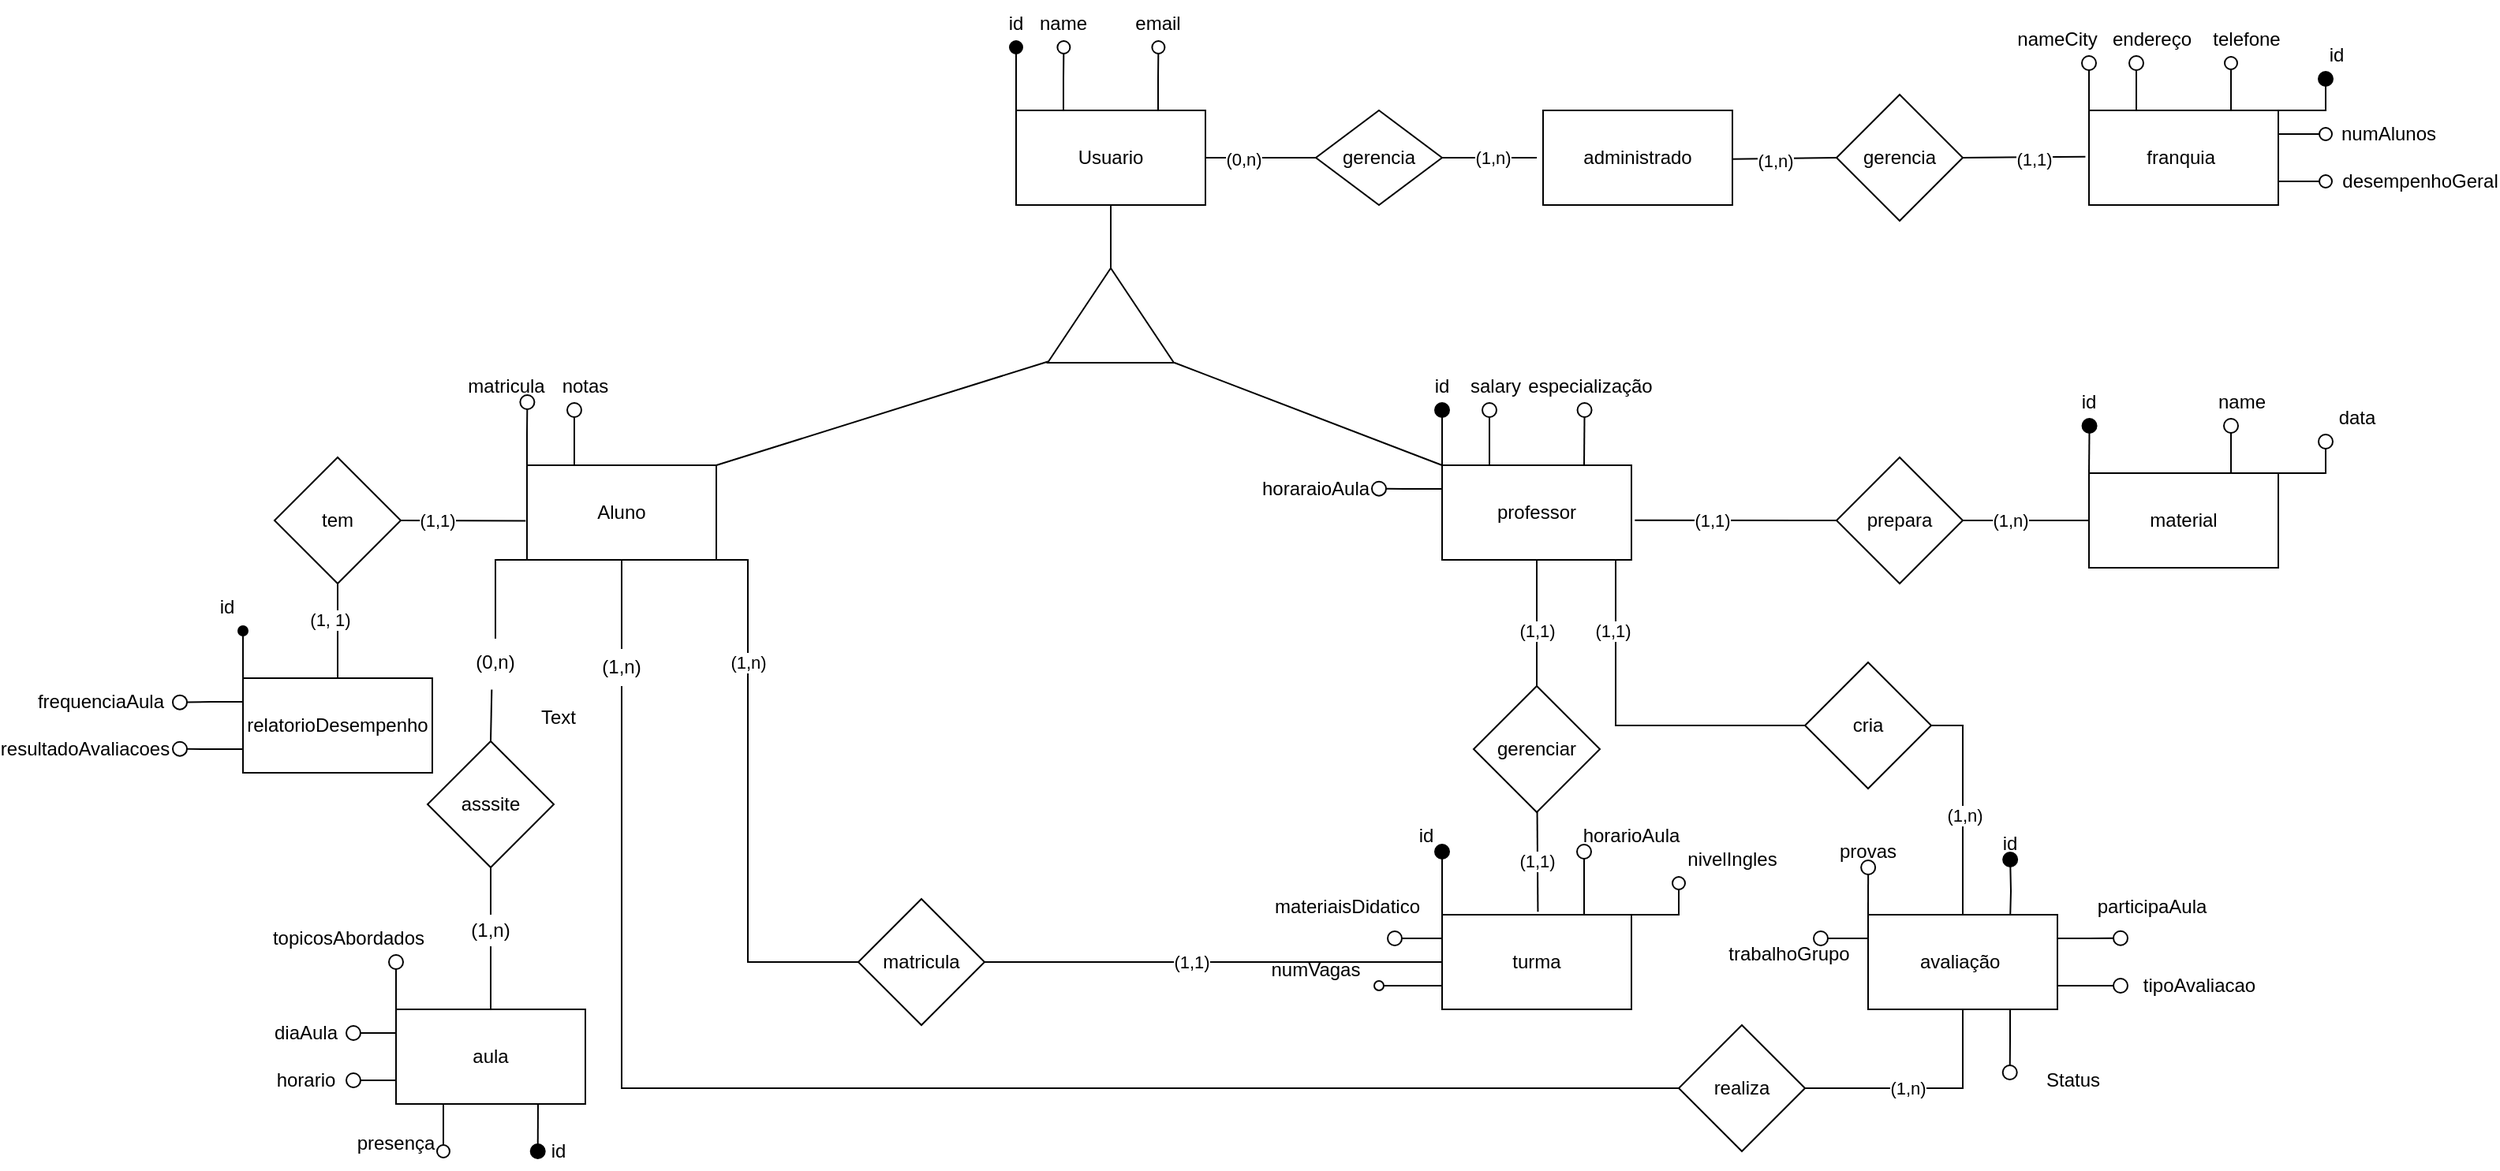 <mxfile version="24.7.7">
  <diagram id="C5RBs43oDa-KdzZeNtuy" name="Page-1">
    <mxGraphModel dx="2049" dy="586" grid="1" gridSize="10" guides="1" tooltips="1" connect="1" arrows="1" fold="1" page="1" pageScale="1" pageWidth="827" pageHeight="1169" math="0" shadow="0">
      <root>
        <mxCell id="WIyWlLk6GJQsqaUBKTNV-0" />
        <mxCell id="WIyWlLk6GJQsqaUBKTNV-1" parent="WIyWlLk6GJQsqaUBKTNV-0" />
        <mxCell id="Bjb_hzIt6USLgZH4Bxek-37" value="administrado" style="rounded=0;whiteSpace=wrap;html=1;" parent="WIyWlLk6GJQsqaUBKTNV-1" vertex="1">
          <mxGeometry x="294" y="250" width="120" height="60" as="geometry" />
        </mxCell>
        <mxCell id="5WWURvc-8RxoLPASlx8g-12" style="edgeStyle=orthogonalEdgeStyle;rounded=0;orthogonalLoop=1;jettySize=auto;html=1;exitX=0;exitY=0;exitDx=0;exitDy=0;endArrow=oval;endFill=0;endSize=9;" parent="WIyWlLk6GJQsqaUBKTNV-1" source="Bjb_hzIt6USLgZH4Bxek-38" edge="1">
          <mxGeometry relative="1" as="geometry">
            <mxPoint x="640" y="220" as="targetPoint" />
          </mxGeometry>
        </mxCell>
        <mxCell id="5WWURvc-8RxoLPASlx8g-14" style="edgeStyle=orthogonalEdgeStyle;rounded=0;orthogonalLoop=1;jettySize=auto;html=1;exitX=0.25;exitY=0;exitDx=0;exitDy=0;endSize=9;endArrow=oval;endFill=0;" parent="WIyWlLk6GJQsqaUBKTNV-1" source="Bjb_hzIt6USLgZH4Bxek-38" edge="1">
          <mxGeometry relative="1" as="geometry">
            <mxPoint x="670" y="220" as="targetPoint" />
          </mxGeometry>
        </mxCell>
        <mxCell id="5WWURvc-8RxoLPASlx8g-17" style="edgeStyle=orthogonalEdgeStyle;rounded=0;orthogonalLoop=1;jettySize=auto;html=1;exitX=0.75;exitY=0;exitDx=0;exitDy=0;endArrow=oval;endFill=0;endSize=8;" parent="WIyWlLk6GJQsqaUBKTNV-1" source="Bjb_hzIt6USLgZH4Bxek-38" edge="1">
          <mxGeometry relative="1" as="geometry">
            <mxPoint x="730" y="220" as="targetPoint" />
          </mxGeometry>
        </mxCell>
        <mxCell id="5WWURvc-8RxoLPASlx8g-19" style="edgeStyle=orthogonalEdgeStyle;rounded=0;orthogonalLoop=1;jettySize=auto;html=1;exitX=1;exitY=0.25;exitDx=0;exitDy=0;endArrow=oval;endFill=0;endSize=8;" parent="WIyWlLk6GJQsqaUBKTNV-1" source="Bjb_hzIt6USLgZH4Bxek-38" edge="1">
          <mxGeometry relative="1" as="geometry">
            <mxPoint x="790" y="264.857" as="targetPoint" />
          </mxGeometry>
        </mxCell>
        <mxCell id="5WWURvc-8RxoLPASlx8g-21" style="edgeStyle=orthogonalEdgeStyle;rounded=0;orthogonalLoop=1;jettySize=auto;html=1;exitX=1;exitY=0.75;exitDx=0;exitDy=0;endArrow=oval;endFill=0;endSize=8;" parent="WIyWlLk6GJQsqaUBKTNV-1" source="Bjb_hzIt6USLgZH4Bxek-38" edge="1">
          <mxGeometry relative="1" as="geometry">
            <mxPoint x="790" y="295" as="targetPoint" />
          </mxGeometry>
        </mxCell>
        <mxCell id="5WWURvc-8RxoLPASlx8g-33" style="edgeStyle=orthogonalEdgeStyle;rounded=0;orthogonalLoop=1;jettySize=auto;html=1;exitX=1;exitY=0;exitDx=0;exitDy=0;endArrow=oval;endFill=1;endSize=9;" parent="WIyWlLk6GJQsqaUBKTNV-1" source="Bjb_hzIt6USLgZH4Bxek-38" edge="1">
          <mxGeometry relative="1" as="geometry">
            <mxPoint x="790" y="230.0" as="targetPoint" />
          </mxGeometry>
        </mxCell>
        <mxCell id="Bjb_hzIt6USLgZH4Bxek-38" value="franquia&amp;nbsp;" style="rounded=0;whiteSpace=wrap;html=1;" parent="WIyWlLk6GJQsqaUBKTNV-1" vertex="1">
          <mxGeometry x="640" y="250" width="120" height="60" as="geometry" />
        </mxCell>
        <mxCell id="5WWURvc-8RxoLPASlx8g-0" style="edgeStyle=orthogonalEdgeStyle;rounded=0;orthogonalLoop=1;jettySize=auto;html=1;exitX=0;exitY=0;exitDx=0;exitDy=0;endArrow=oval;endFill=1;endSize=8;" parent="WIyWlLk6GJQsqaUBKTNV-1" source="Bjb_hzIt6USLgZH4Bxek-39" edge="1">
          <mxGeometry relative="1" as="geometry">
            <mxPoint x="-40" y="210" as="targetPoint" />
          </mxGeometry>
        </mxCell>
        <mxCell id="5WWURvc-8RxoLPASlx8g-2" style="edgeStyle=orthogonalEdgeStyle;rounded=0;orthogonalLoop=1;jettySize=auto;html=1;exitX=0.25;exitY=0;exitDx=0;exitDy=0;endArrow=oval;endFill=0;endSize=8;" parent="WIyWlLk6GJQsqaUBKTNV-1" source="Bjb_hzIt6USLgZH4Bxek-39" edge="1">
          <mxGeometry relative="1" as="geometry">
            <mxPoint x="-9.8" y="210" as="targetPoint" />
          </mxGeometry>
        </mxCell>
        <mxCell id="5WWURvc-8RxoLPASlx8g-4" style="edgeStyle=orthogonalEdgeStyle;rounded=0;orthogonalLoop=1;jettySize=auto;html=1;exitX=0.75;exitY=0;exitDx=0;exitDy=0;endArrow=oval;endFill=0;endSize=8;" parent="WIyWlLk6GJQsqaUBKTNV-1" source="Bjb_hzIt6USLgZH4Bxek-39" edge="1">
          <mxGeometry relative="1" as="geometry">
            <mxPoint x="50.2" y="210" as="targetPoint" />
          </mxGeometry>
        </mxCell>
        <mxCell id="Bjb_hzIt6USLgZH4Bxek-39" value="Usuario" style="rounded=0;whiteSpace=wrap;html=1;" parent="WIyWlLk6GJQsqaUBKTNV-1" vertex="1">
          <mxGeometry x="-40" y="250" width="120" height="60" as="geometry" />
        </mxCell>
        <mxCell id="Bjb_hzIt6USLgZH4Bxek-40" value="gerencia" style="rhombus;whiteSpace=wrap;html=1;" parent="WIyWlLk6GJQsqaUBKTNV-1" vertex="1">
          <mxGeometry x="480" y="240" width="80" height="80" as="geometry" />
        </mxCell>
        <mxCell id="Bjb_hzIt6USLgZH4Bxek-41" value="" style="endArrow=none;html=1;rounded=0;exitX=0.996;exitY=0.515;exitDx=0;exitDy=0;exitPerimeter=0;entryX=0;entryY=0.5;entryDx=0;entryDy=0;" parent="WIyWlLk6GJQsqaUBKTNV-1" source="Bjb_hzIt6USLgZH4Bxek-37" target="Bjb_hzIt6USLgZH4Bxek-40" edge="1">
          <mxGeometry width="50" height="50" relative="1" as="geometry">
            <mxPoint x="460" y="370" as="sourcePoint" />
            <mxPoint x="520" y="288" as="targetPoint" />
          </mxGeometry>
        </mxCell>
        <mxCell id="USasiKYRjak34gMCW2nq-18" value="(1,n)" style="edgeLabel;html=1;align=center;verticalAlign=middle;resizable=0;points=[];" parent="Bjb_hzIt6USLgZH4Bxek-41" vertex="1" connectable="0">
          <mxGeometry x="-0.18" y="-1" relative="1" as="geometry">
            <mxPoint as="offset" />
          </mxGeometry>
        </mxCell>
        <mxCell id="Bjb_hzIt6USLgZH4Bxek-42" value="" style="endArrow=none;html=1;rounded=0;exitX=1;exitY=0.5;exitDx=0;exitDy=0;entryX=-0.019;entryY=0.489;entryDx=0;entryDy=0;entryPerimeter=0;" parent="WIyWlLk6GJQsqaUBKTNV-1" source="Bjb_hzIt6USLgZH4Bxek-40" target="Bjb_hzIt6USLgZH4Bxek-38" edge="1">
          <mxGeometry width="50" height="50" relative="1" as="geometry">
            <mxPoint x="660" y="310" as="sourcePoint" />
            <mxPoint x="710" y="260" as="targetPoint" />
          </mxGeometry>
        </mxCell>
        <mxCell id="USasiKYRjak34gMCW2nq-17" value="(1,1)" style="edgeLabel;html=1;align=center;verticalAlign=middle;resizable=0;points=[];" parent="Bjb_hzIt6USLgZH4Bxek-42" vertex="1" connectable="0">
          <mxGeometry x="0.155" y="-1" relative="1" as="geometry">
            <mxPoint as="offset" />
          </mxGeometry>
        </mxCell>
        <mxCell id="Bjb_hzIt6USLgZH4Bxek-45" value="gerencia" style="rhombus;whiteSpace=wrap;html=1;" parent="WIyWlLk6GJQsqaUBKTNV-1" vertex="1">
          <mxGeometry x="150" y="250" width="80" height="60" as="geometry" />
        </mxCell>
        <mxCell id="Bjb_hzIt6USLgZH4Bxek-46" value="" style="endArrow=none;html=1;rounded=0;exitX=1;exitY=0.5;exitDx=0;exitDy=0;" parent="WIyWlLk6GJQsqaUBKTNV-1" source="Bjb_hzIt6USLgZH4Bxek-45" edge="1">
          <mxGeometry width="50" height="50" relative="1" as="geometry">
            <mxPoint x="220" y="330" as="sourcePoint" />
            <mxPoint x="290" y="280" as="targetPoint" />
          </mxGeometry>
        </mxCell>
        <mxCell id="USasiKYRjak34gMCW2nq-19" value="(1,n)" style="edgeLabel;html=1;align=center;verticalAlign=middle;resizable=0;points=[];" parent="Bjb_hzIt6USLgZH4Bxek-46" vertex="1" connectable="0">
          <mxGeometry x="0.06" relative="1" as="geometry">
            <mxPoint as="offset" />
          </mxGeometry>
        </mxCell>
        <mxCell id="Bjb_hzIt6USLgZH4Bxek-47" value="" style="endArrow=none;html=1;rounded=0;entryX=0;entryY=0.5;entryDx=0;entryDy=0;" parent="WIyWlLk6GJQsqaUBKTNV-1" source="Bjb_hzIt6USLgZH4Bxek-39" target="Bjb_hzIt6USLgZH4Bxek-45" edge="1">
          <mxGeometry width="50" height="50" relative="1" as="geometry">
            <mxPoint x="40" y="370" as="sourcePoint" />
            <mxPoint x="90" y="320" as="targetPoint" />
          </mxGeometry>
        </mxCell>
        <mxCell id="USasiKYRjak34gMCW2nq-20" value="(0,n)" style="edgeLabel;html=1;align=center;verticalAlign=middle;resizable=0;points=[];" parent="Bjb_hzIt6USLgZH4Bxek-47" vertex="1" connectable="0">
          <mxGeometry x="-0.323" y="-1" relative="1" as="geometry">
            <mxPoint as="offset" />
          </mxGeometry>
        </mxCell>
        <mxCell id="Bjb_hzIt6USLgZH4Bxek-50" value="" style="triangle;whiteSpace=wrap;html=1;rotation=-90;" parent="WIyWlLk6GJQsqaUBKTNV-1" vertex="1">
          <mxGeometry x="-10" y="340" width="60" height="80" as="geometry" />
        </mxCell>
        <mxCell id="5WWURvc-8RxoLPASlx8g-6" style="edgeStyle=orthogonalEdgeStyle;rounded=0;orthogonalLoop=1;jettySize=auto;html=1;exitX=0;exitY=0;exitDx=0;exitDy=0;endArrow=oval;endFill=0;endSize=9;" parent="WIyWlLk6GJQsqaUBKTNV-1" source="Bjb_hzIt6USLgZH4Bxek-51" edge="1">
          <mxGeometry relative="1" as="geometry">
            <mxPoint x="-349.8" y="435" as="targetPoint" />
            <mxPoint x="-350" y="470" as="sourcePoint" />
          </mxGeometry>
        </mxCell>
        <mxCell id="5WWURvc-8RxoLPASlx8g-8" style="edgeStyle=orthogonalEdgeStyle;rounded=0;orthogonalLoop=1;jettySize=auto;html=1;exitX=0.25;exitY=0;exitDx=0;exitDy=0;endArrow=oval;endFill=0;endSize=9;" parent="WIyWlLk6GJQsqaUBKTNV-1" source="Bjb_hzIt6USLgZH4Bxek-51" edge="1">
          <mxGeometry relative="1" as="geometry">
            <mxPoint x="-320" y="440" as="targetPoint" />
          </mxGeometry>
        </mxCell>
        <mxCell id="Bjb_hzIt6USLgZH4Bxek-51" value="Aluno" style="rounded=0;whiteSpace=wrap;html=1;" parent="WIyWlLk6GJQsqaUBKTNV-1" vertex="1">
          <mxGeometry x="-350" y="475" width="120" height="60" as="geometry" />
        </mxCell>
        <mxCell id="5WWURvc-8RxoLPASlx8g-47" style="edgeStyle=orthogonalEdgeStyle;rounded=0;orthogonalLoop=1;jettySize=auto;html=1;exitX=0;exitY=0;exitDx=0;exitDy=0;endArrow=oval;endFill=1;endSize=9;" parent="WIyWlLk6GJQsqaUBKTNV-1" source="Bjb_hzIt6USLgZH4Bxek-52" edge="1">
          <mxGeometry relative="1" as="geometry">
            <mxPoint x="230" y="440" as="targetPoint" />
          </mxGeometry>
        </mxCell>
        <mxCell id="5WWURvc-8RxoLPASlx8g-49" style="edgeStyle=orthogonalEdgeStyle;rounded=0;orthogonalLoop=1;jettySize=auto;html=1;exitX=0.25;exitY=0;exitDx=0;exitDy=0;entryX=1;entryY=1;entryDx=0;entryDy=0;endArrow=oval;endFill=0;endSize=9;" parent="WIyWlLk6GJQsqaUBKTNV-1" source="Bjb_hzIt6USLgZH4Bxek-52" target="5WWURvc-8RxoLPASlx8g-48" edge="1">
          <mxGeometry relative="1" as="geometry" />
        </mxCell>
        <mxCell id="5WWURvc-8RxoLPASlx8g-51" style="edgeStyle=orthogonalEdgeStyle;rounded=0;orthogonalLoop=1;jettySize=auto;html=1;exitX=0.75;exitY=0;exitDx=0;exitDy=0;endArrow=oval;endFill=0;endSize=9;" parent="WIyWlLk6GJQsqaUBKTNV-1" source="Bjb_hzIt6USLgZH4Bxek-52" edge="1">
          <mxGeometry relative="1" as="geometry">
            <mxPoint x="320.286" y="440" as="targetPoint" />
          </mxGeometry>
        </mxCell>
        <mxCell id="5WWURvc-8RxoLPASlx8g-53" style="edgeStyle=orthogonalEdgeStyle;rounded=0;orthogonalLoop=1;jettySize=auto;html=1;exitX=0;exitY=0.25;exitDx=0;exitDy=0;endArrow=oval;endFill=0;endSize=9;" parent="WIyWlLk6GJQsqaUBKTNV-1" source="Bjb_hzIt6USLgZH4Bxek-52" edge="1">
          <mxGeometry relative="1" as="geometry">
            <mxPoint x="190" y="489.857" as="targetPoint" />
          </mxGeometry>
        </mxCell>
        <mxCell id="Bjb_hzIt6USLgZH4Bxek-52" value="professor" style="rounded=0;whiteSpace=wrap;html=1;" parent="WIyWlLk6GJQsqaUBKTNV-1" vertex="1">
          <mxGeometry x="230" y="475" width="120" height="60" as="geometry" />
        </mxCell>
        <mxCell id="Bjb_hzIt6USLgZH4Bxek-53" value="" style="endArrow=none;html=1;rounded=0;entryX=0.5;entryY=1;entryDx=0;entryDy=0;exitX=1;exitY=0.5;exitDx=0;exitDy=0;" parent="WIyWlLk6GJQsqaUBKTNV-1" source="Bjb_hzIt6USLgZH4Bxek-50" target="Bjb_hzIt6USLgZH4Bxek-39" edge="1">
          <mxGeometry width="50" height="50" relative="1" as="geometry">
            <mxPoint x="-30" y="240" as="sourcePoint" />
            <mxPoint x="20" y="190" as="targetPoint" />
          </mxGeometry>
        </mxCell>
        <mxCell id="Bjb_hzIt6USLgZH4Bxek-54" value="" style="endArrow=none;html=1;rounded=0;exitX=1;exitY=0;exitDx=0;exitDy=0;entryX=0.013;entryY=0.003;entryDx=0;entryDy=0;entryPerimeter=0;" parent="WIyWlLk6GJQsqaUBKTNV-1" source="Bjb_hzIt6USLgZH4Bxek-51" target="Bjb_hzIt6USLgZH4Bxek-50" edge="1">
          <mxGeometry width="50" height="50" relative="1" as="geometry">
            <mxPoint x="-120" y="410" as="sourcePoint" />
            <mxPoint x="-21" y="302" as="targetPoint" />
          </mxGeometry>
        </mxCell>
        <mxCell id="Bjb_hzIt6USLgZH4Bxek-55" value="" style="endArrow=none;html=1;rounded=0;entryX=0;entryY=1.005;entryDx=0;entryDy=0;entryPerimeter=0;exitX=0;exitY=0;exitDx=0;exitDy=0;" parent="WIyWlLk6GJQsqaUBKTNV-1" source="Bjb_hzIt6USLgZH4Bxek-52" target="Bjb_hzIt6USLgZH4Bxek-50" edge="1">
          <mxGeometry width="50" height="50" relative="1" as="geometry">
            <mxPoint x="10" y="420" as="sourcePoint" />
            <mxPoint x="60" y="370" as="targetPoint" />
          </mxGeometry>
        </mxCell>
        <mxCell id="USasiKYRjak34gMCW2nq-12" style="edgeStyle=orthogonalEdgeStyle;rounded=0;orthogonalLoop=1;jettySize=auto;html=1;exitX=0;exitY=0.5;exitDx=0;exitDy=0;endArrow=none;endFill=0;" parent="WIyWlLk6GJQsqaUBKTNV-1" source="Bjb_hzIt6USLgZH4Bxek-56" target="Bjb_hzIt6USLgZH4Bxek-52" edge="1">
          <mxGeometry relative="1" as="geometry">
            <Array as="points">
              <mxPoint x="340" y="640" />
            </Array>
          </mxGeometry>
        </mxCell>
        <mxCell id="USasiKYRjak34gMCW2nq-13" value="(1,1)" style="edgeLabel;html=1;align=center;verticalAlign=middle;resizable=0;points=[];" parent="USasiKYRjak34gMCW2nq-12" vertex="1" connectable="0">
          <mxGeometry x="0.575" y="2" relative="1" as="geometry">
            <mxPoint y="-3" as="offset" />
          </mxGeometry>
        </mxCell>
        <mxCell id="Bjb_hzIt6USLgZH4Bxek-56" value="cria" style="rhombus;whiteSpace=wrap;html=1;rotation=0;" parent="WIyWlLk6GJQsqaUBKTNV-1" vertex="1">
          <mxGeometry x="460" y="600" width="80" height="80" as="geometry" />
        </mxCell>
        <mxCell id="5WWURvc-8RxoLPASlx8g-76" style="edgeStyle=orthogonalEdgeStyle;rounded=0;orthogonalLoop=1;jettySize=auto;html=1;exitX=0.75;exitY=0;exitDx=0;exitDy=0;endArrow=oval;endFill=1;endSize=9;" parent="WIyWlLk6GJQsqaUBKTNV-1" edge="1">
          <mxGeometry relative="1" as="geometry">
            <mxPoint x="590.077" y="725" as="targetPoint" />
            <mxPoint x="590" y="765" as="sourcePoint" />
          </mxGeometry>
        </mxCell>
        <mxCell id="5WWURvc-8RxoLPASlx8g-78" style="edgeStyle=orthogonalEdgeStyle;rounded=0;orthogonalLoop=1;jettySize=auto;html=1;exitX=0;exitY=0;exitDx=0;exitDy=0;endArrow=oval;endFill=0;endSize=9;" parent="WIyWlLk6GJQsqaUBKTNV-1" source="Bjb_hzIt6USLgZH4Bxek-57" edge="1">
          <mxGeometry relative="1" as="geometry">
            <mxPoint x="500.077" y="730" as="targetPoint" />
          </mxGeometry>
        </mxCell>
        <mxCell id="5WWURvc-8RxoLPASlx8g-80" style="edgeStyle=orthogonalEdgeStyle;rounded=0;orthogonalLoop=1;jettySize=auto;html=1;exitX=0;exitY=0.25;exitDx=0;exitDy=0;endArrow=oval;endFill=0;endSize=9;" parent="WIyWlLk6GJQsqaUBKTNV-1" source="Bjb_hzIt6USLgZH4Bxek-57" edge="1">
          <mxGeometry relative="1" as="geometry">
            <mxPoint x="470" y="775.077" as="targetPoint" />
          </mxGeometry>
        </mxCell>
        <mxCell id="5WWURvc-8RxoLPASlx8g-82" style="edgeStyle=orthogonalEdgeStyle;rounded=0;orthogonalLoop=1;jettySize=auto;html=1;exitX=1;exitY=0.25;exitDx=0;exitDy=0;endArrow=oval;endFill=0;endSize=9;" parent="WIyWlLk6GJQsqaUBKTNV-1" source="Bjb_hzIt6USLgZH4Bxek-57" edge="1">
          <mxGeometry relative="1" as="geometry">
            <mxPoint x="660" y="774.889" as="targetPoint" />
          </mxGeometry>
        </mxCell>
        <mxCell id="k3ne6JGI-ixQWJr7SZ85-2" style="edgeStyle=orthogonalEdgeStyle;rounded=0;orthogonalLoop=1;jettySize=auto;html=1;exitX=0.75;exitY=1;exitDx=0;exitDy=0;endArrow=oval;endFill=0;strokeWidth=1;endSize=9;" edge="1" parent="WIyWlLk6GJQsqaUBKTNV-1" source="Bjb_hzIt6USLgZH4Bxek-57">
          <mxGeometry relative="1" as="geometry">
            <mxPoint x="589.857" y="860" as="targetPoint" />
          </mxGeometry>
        </mxCell>
        <mxCell id="k3ne6JGI-ixQWJr7SZ85-3" style="edgeStyle=orthogonalEdgeStyle;rounded=0;orthogonalLoop=1;jettySize=auto;html=1;exitX=1;exitY=0.75;exitDx=0;exitDy=0;endArrow=oval;endFill=0;endSize=9;" edge="1" parent="WIyWlLk6GJQsqaUBKTNV-1" source="Bjb_hzIt6USLgZH4Bxek-57">
          <mxGeometry relative="1" as="geometry">
            <mxPoint x="660" y="805" as="targetPoint" />
          </mxGeometry>
        </mxCell>
        <mxCell id="Bjb_hzIt6USLgZH4Bxek-57" value="avaliação&amp;nbsp;" style="rounded=0;whiteSpace=wrap;html=1;" parent="WIyWlLk6GJQsqaUBKTNV-1" vertex="1">
          <mxGeometry x="500" y="760" width="120" height="60" as="geometry" />
        </mxCell>
        <mxCell id="Bjb_hzIt6USLgZH4Bxek-60" value="gerenciar" style="rhombus;whiteSpace=wrap;html=1;" parent="WIyWlLk6GJQsqaUBKTNV-1" vertex="1">
          <mxGeometry x="250" y="615" width="80" height="80" as="geometry" />
        </mxCell>
        <mxCell id="Bjb_hzIt6USLgZH4Bxek-61" value="" style="endArrow=none;html=1;rounded=0;exitX=0.5;exitY=0;exitDx=0;exitDy=0;entryX=0.5;entryY=1;entryDx=0;entryDy=0;" parent="WIyWlLk6GJQsqaUBKTNV-1" source="Bjb_hzIt6USLgZH4Bxek-60" target="Bjb_hzIt6USLgZH4Bxek-52" edge="1">
          <mxGeometry width="50" height="50" relative="1" as="geometry">
            <mxPoint x="290" y="680" as="sourcePoint" />
            <mxPoint x="290" y="560" as="targetPoint" />
          </mxGeometry>
        </mxCell>
        <mxCell id="USasiKYRjak34gMCW2nq-10" value="(1,1)" style="edgeLabel;html=1;align=center;verticalAlign=middle;resizable=0;points=[];" parent="Bjb_hzIt6USLgZH4Bxek-61" vertex="1" connectable="0">
          <mxGeometry x="-0.751" relative="1" as="geometry">
            <mxPoint y="-25" as="offset" />
          </mxGeometry>
        </mxCell>
        <mxCell id="5WWURvc-8RxoLPASlx8g-65" style="edgeStyle=orthogonalEdgeStyle;rounded=0;orthogonalLoop=1;jettySize=auto;html=1;exitX=0;exitY=0;exitDx=0;exitDy=0;endArrow=oval;endFill=1;endSize=9;" parent="WIyWlLk6GJQsqaUBKTNV-1" source="Bjb_hzIt6USLgZH4Bxek-62" edge="1">
          <mxGeometry relative="1" as="geometry">
            <mxPoint x="230" y="720" as="targetPoint" />
          </mxGeometry>
        </mxCell>
        <mxCell id="5WWURvc-8RxoLPASlx8g-68" style="edgeStyle=orthogonalEdgeStyle;rounded=0;orthogonalLoop=1;jettySize=auto;html=1;exitX=0.75;exitY=0;exitDx=0;exitDy=0;endArrow=oval;endFill=0;endSize=9;" parent="WIyWlLk6GJQsqaUBKTNV-1" source="Bjb_hzIt6USLgZH4Bxek-62" edge="1">
          <mxGeometry relative="1" as="geometry">
            <mxPoint x="320" y="720" as="targetPoint" />
          </mxGeometry>
        </mxCell>
        <mxCell id="5WWURvc-8RxoLPASlx8g-70" style="edgeStyle=orthogonalEdgeStyle;rounded=0;orthogonalLoop=1;jettySize=auto;html=1;exitX=1;exitY=0;exitDx=0;exitDy=0;endArrow=oval;endFill=0;endSize=8;" parent="WIyWlLk6GJQsqaUBKTNV-1" source="Bjb_hzIt6USLgZH4Bxek-62" edge="1">
          <mxGeometry relative="1" as="geometry">
            <mxPoint x="380" y="740" as="targetPoint" />
          </mxGeometry>
        </mxCell>
        <mxCell id="5WWURvc-8RxoLPASlx8g-72" style="edgeStyle=orthogonalEdgeStyle;rounded=0;orthogonalLoop=1;jettySize=auto;html=1;exitX=0;exitY=0.25;exitDx=0;exitDy=0;endArrow=oval;endFill=0;endSize=9;" parent="WIyWlLk6GJQsqaUBKTNV-1" source="Bjb_hzIt6USLgZH4Bxek-62" edge="1">
          <mxGeometry relative="1" as="geometry">
            <mxPoint x="200" y="775" as="targetPoint" />
          </mxGeometry>
        </mxCell>
        <mxCell id="HUlw_NM0zmTwboROcR55-0" style="edgeStyle=orthogonalEdgeStyle;rounded=0;orthogonalLoop=1;jettySize=auto;html=1;exitX=0;exitY=0.75;exitDx=0;exitDy=0;endArrow=oval;endFill=0;" parent="WIyWlLk6GJQsqaUBKTNV-1" source="Bjb_hzIt6USLgZH4Bxek-62" edge="1">
          <mxGeometry relative="1" as="geometry">
            <mxPoint x="190" y="805" as="targetPoint" />
          </mxGeometry>
        </mxCell>
        <mxCell id="Bjb_hzIt6USLgZH4Bxek-62" value="turma" style="rounded=0;whiteSpace=wrap;html=1;" parent="WIyWlLk6GJQsqaUBKTNV-1" vertex="1">
          <mxGeometry x="230" y="760" width="120" height="60" as="geometry" />
        </mxCell>
        <mxCell id="Bjb_hzIt6USLgZH4Bxek-64" value="" style="endArrow=none;html=1;rounded=0;entryX=1;entryY=0.5;entryDx=0;entryDy=0;exitX=0.5;exitY=0;exitDx=0;exitDy=0;" parent="WIyWlLk6GJQsqaUBKTNV-1" source="Bjb_hzIt6USLgZH4Bxek-57" target="Bjb_hzIt6USLgZH4Bxek-56" edge="1">
          <mxGeometry width="50" height="50" relative="1" as="geometry">
            <mxPoint x="580" y="760" as="sourcePoint" />
            <mxPoint x="555.59" y="711.56" as="targetPoint" />
            <Array as="points">
              <mxPoint x="560" y="640" />
            </Array>
          </mxGeometry>
        </mxCell>
        <mxCell id="USasiKYRjak34gMCW2nq-15" value="(1,n)" style="edgeLabel;html=1;align=center;verticalAlign=middle;resizable=0;points=[];" parent="Bjb_hzIt6USLgZH4Bxek-64" vertex="1" connectable="0">
          <mxGeometry x="-0.099" y="-1" relative="1" as="geometry">
            <mxPoint as="offset" />
          </mxGeometry>
        </mxCell>
        <mxCell id="Bjb_hzIt6USLgZH4Bxek-68" value="" style="endArrow=none;html=1;rounded=0;exitX=0.506;exitY=-0.032;exitDx=0;exitDy=0;exitPerimeter=0;" parent="WIyWlLk6GJQsqaUBKTNV-1" source="Bjb_hzIt6USLgZH4Bxek-62" target="Bjb_hzIt6USLgZH4Bxek-60" edge="1">
          <mxGeometry width="50" height="50" relative="1" as="geometry">
            <mxPoint x="290" y="860" as="sourcePoint" />
            <mxPoint x="290" y="820" as="targetPoint" />
          </mxGeometry>
        </mxCell>
        <mxCell id="USasiKYRjak34gMCW2nq-8" value="(1,1)" style="edgeLabel;html=1;align=center;verticalAlign=middle;resizable=0;points=[];" parent="Bjb_hzIt6USLgZH4Bxek-68" vertex="1" connectable="0">
          <mxGeometry x="0.023" y="1" relative="1" as="geometry">
            <mxPoint as="offset" />
          </mxGeometry>
        </mxCell>
        <mxCell id="5WWURvc-8RxoLPASlx8g-35" style="edgeStyle=orthogonalEdgeStyle;rounded=0;orthogonalLoop=1;jettySize=auto;html=1;exitX=0;exitY=0.25;exitDx=0;exitDy=0;endArrow=oval;endFill=0;endSize=9;" parent="WIyWlLk6GJQsqaUBKTNV-1" source="Bjb_hzIt6USLgZH4Bxek-72" edge="1">
          <mxGeometry relative="1" as="geometry">
            <mxPoint x="-460" y="835" as="targetPoint" />
          </mxGeometry>
        </mxCell>
        <mxCell id="5WWURvc-8RxoLPASlx8g-37" style="edgeStyle=orthogonalEdgeStyle;rounded=0;orthogonalLoop=1;jettySize=auto;html=1;exitX=0;exitY=0.75;exitDx=0;exitDy=0;endArrow=oval;endFill=0;endSize=9;" parent="WIyWlLk6GJQsqaUBKTNV-1" source="Bjb_hzIt6USLgZH4Bxek-72" edge="1">
          <mxGeometry relative="1" as="geometry">
            <mxPoint x="-460" y="865" as="targetPoint" />
          </mxGeometry>
        </mxCell>
        <mxCell id="5WWURvc-8RxoLPASlx8g-41" style="edgeStyle=orthogonalEdgeStyle;rounded=0;orthogonalLoop=1;jettySize=auto;html=1;exitX=0;exitY=0;exitDx=0;exitDy=0;endArrow=oval;endFill=0;endSize=9;" parent="WIyWlLk6GJQsqaUBKTNV-1" source="Bjb_hzIt6USLgZH4Bxek-72" edge="1">
          <mxGeometry relative="1" as="geometry">
            <mxPoint x="-433" y="790" as="targetPoint" />
          </mxGeometry>
        </mxCell>
        <mxCell id="5WWURvc-8RxoLPASlx8g-43" style="edgeStyle=orthogonalEdgeStyle;rounded=0;orthogonalLoop=1;jettySize=auto;html=1;exitX=0.25;exitY=1;exitDx=0;exitDy=0;endArrow=oval;endFill=0;endSize=8;" parent="WIyWlLk6GJQsqaUBKTNV-1" source="Bjb_hzIt6USLgZH4Bxek-72" edge="1">
          <mxGeometry relative="1" as="geometry">
            <mxPoint x="-403" y="910" as="targetPoint" />
          </mxGeometry>
        </mxCell>
        <mxCell id="5WWURvc-8RxoLPASlx8g-45" style="edgeStyle=orthogonalEdgeStyle;rounded=0;orthogonalLoop=1;jettySize=auto;html=1;exitX=0.75;exitY=1;exitDx=0;exitDy=0;endArrow=oval;endFill=1;endSize=9;" parent="WIyWlLk6GJQsqaUBKTNV-1" source="Bjb_hzIt6USLgZH4Bxek-72" edge="1">
          <mxGeometry relative="1" as="geometry">
            <mxPoint x="-343.143" y="910" as="targetPoint" />
          </mxGeometry>
        </mxCell>
        <mxCell id="Bjb_hzIt6USLgZH4Bxek-72" value="aula" style="rounded=0;whiteSpace=wrap;html=1;" parent="WIyWlLk6GJQsqaUBKTNV-1" vertex="1">
          <mxGeometry x="-433" y="820" width="120" height="60" as="geometry" />
        </mxCell>
        <mxCell id="Bjb_hzIt6USLgZH4Bxek-73" value="asssite" style="rhombus;whiteSpace=wrap;html=1;" parent="WIyWlLk6GJQsqaUBKTNV-1" vertex="1">
          <mxGeometry x="-413" y="650" width="80" height="80" as="geometry" />
        </mxCell>
        <mxCell id="Bjb_hzIt6USLgZH4Bxek-74" value="" style="endArrow=none;html=1;rounded=0;entryX=0;entryY=1;entryDx=0;entryDy=0;" parent="WIyWlLk6GJQsqaUBKTNV-1" source="Bjb_hzIt6USLgZH4Bxek-79" target="Bjb_hzIt6USLgZH4Bxek-51" edge="1">
          <mxGeometry width="50" height="50" relative="1" as="geometry">
            <mxPoint x="-500" y="685" as="sourcePoint" />
            <mxPoint x="-450" y="635" as="targetPoint" />
            <Array as="points">
              <mxPoint x="-370" y="535" />
            </Array>
          </mxGeometry>
        </mxCell>
        <mxCell id="Bjb_hzIt6USLgZH4Bxek-75" value="" style="endArrow=none;html=1;rounded=0;entryX=0.5;entryY=1;entryDx=0;entryDy=0;" parent="WIyWlLk6GJQsqaUBKTNV-1" target="Bjb_hzIt6USLgZH4Bxek-73" edge="1">
          <mxGeometry width="50" height="50" relative="1" as="geometry">
            <mxPoint x="-373" y="760" as="sourcePoint" />
            <mxPoint x="-380" y="805" as="targetPoint" />
          </mxGeometry>
        </mxCell>
        <mxCell id="Bjb_hzIt6USLgZH4Bxek-76" value="" style="endArrow=none;html=1;rounded=0;entryX=0.5;entryY=1;entryDx=0;entryDy=0;exitX=0.5;exitY=0;exitDx=0;exitDy=0;" parent="WIyWlLk6GJQsqaUBKTNV-1" source="Bjb_hzIt6USLgZH4Bxek-72" target="Bjb_hzIt6USLgZH4Bxek-77" edge="1">
          <mxGeometry width="50" height="50" relative="1" as="geometry">
            <mxPoint x="-380" y="854" as="sourcePoint" />
            <mxPoint x="-380" y="765" as="targetPoint" />
          </mxGeometry>
        </mxCell>
        <mxCell id="Bjb_hzIt6USLgZH4Bxek-77" value="(1,n)" style="text;html=1;align=center;verticalAlign=middle;whiteSpace=wrap;rounded=0;" parent="WIyWlLk6GJQsqaUBKTNV-1" vertex="1">
          <mxGeometry x="-403" y="760" width="60" height="20" as="geometry" />
        </mxCell>
        <mxCell id="Bjb_hzIt6USLgZH4Bxek-78" value="" style="endArrow=none;html=1;rounded=0;entryX=0.461;entryY=1.075;entryDx=0;entryDy=0;exitX=0.5;exitY=0;exitDx=0;exitDy=0;entryPerimeter=0;" parent="WIyWlLk6GJQsqaUBKTNV-1" source="Bjb_hzIt6USLgZH4Bxek-73" target="Bjb_hzIt6USLgZH4Bxek-79" edge="1">
          <mxGeometry width="50" height="50" relative="1" as="geometry">
            <mxPoint x="-380" y="685" as="sourcePoint" />
            <mxPoint x="-360" y="535" as="targetPoint" />
          </mxGeometry>
        </mxCell>
        <mxCell id="Bjb_hzIt6USLgZH4Bxek-79" value="(0,n)" style="text;html=1;align=center;verticalAlign=middle;whiteSpace=wrap;rounded=0;" parent="WIyWlLk6GJQsqaUBKTNV-1" vertex="1">
          <mxGeometry x="-400" y="585" width="60" height="30" as="geometry" />
        </mxCell>
        <mxCell id="Bjb_hzIt6USLgZH4Bxek-80" value="matricula" style="rhombus;whiteSpace=wrap;html=1;rotation=0;" parent="WIyWlLk6GJQsqaUBKTNV-1" vertex="1">
          <mxGeometry x="-140" y="750" width="80" height="80" as="geometry" />
        </mxCell>
        <mxCell id="Bjb_hzIt6USLgZH4Bxek-81" value="" style="endArrow=none;html=1;rounded=0;entryX=1;entryY=1;entryDx=0;entryDy=0;exitX=0;exitY=0.5;exitDx=0;exitDy=0;" parent="WIyWlLk6GJQsqaUBKTNV-1" source="Bjb_hzIt6USLgZH4Bxek-80" target="Bjb_hzIt6USLgZH4Bxek-51" edge="1">
          <mxGeometry width="50" height="50" relative="1" as="geometry">
            <mxPoint x="-208.96" y="690.77" as="sourcePoint" />
            <mxPoint x="-290" y="625" as="targetPoint" />
            <Array as="points">
              <mxPoint x="-210" y="790" />
              <mxPoint x="-210" y="535" />
            </Array>
          </mxGeometry>
        </mxCell>
        <mxCell id="USasiKYRjak34gMCW2nq-9" value="(1,n)" style="edgeLabel;html=1;align=center;verticalAlign=middle;resizable=0;points=[];" parent="Bjb_hzIt6USLgZH4Bxek-81" vertex="1" connectable="0">
          <mxGeometry x="-0.119" y="-3" relative="1" as="geometry">
            <mxPoint x="-3" y="-108" as="offset" />
          </mxGeometry>
        </mxCell>
        <mxCell id="Bjb_hzIt6USLgZH4Bxek-82" value="" style="endArrow=none;html=1;rounded=0;entryX=1;entryY=0.5;entryDx=0;entryDy=0;exitX=0;exitY=0.5;exitDx=0;exitDy=0;" parent="WIyWlLk6GJQsqaUBKTNV-1" source="Bjb_hzIt6USLgZH4Bxek-62" target="Bjb_hzIt6USLgZH4Bxek-80" edge="1">
          <mxGeometry width="50" height="50" relative="1" as="geometry">
            <mxPoint x="160" y="920" as="sourcePoint" />
            <mxPoint x="30" y="770" as="targetPoint" />
            <Array as="points">
              <mxPoint x="-60" y="790" />
            </Array>
          </mxGeometry>
        </mxCell>
        <mxCell id="USasiKYRjak34gMCW2nq-7" value="(1,1)" style="edgeLabel;html=1;align=center;verticalAlign=middle;resizable=0;points=[];" parent="Bjb_hzIt6USLgZH4Bxek-82" vertex="1" connectable="0">
          <mxGeometry x="-0.824" y="-3" relative="1" as="geometry">
            <mxPoint x="-134" y="3" as="offset" />
          </mxGeometry>
        </mxCell>
        <mxCell id="Bjb_hzIt6USLgZH4Bxek-87" value="" style="endArrow=none;html=1;rounded=0;entryX=0.5;entryY=1;entryDx=0;entryDy=0;exitX=0.5;exitY=0.059;exitDx=0;exitDy=0;exitPerimeter=0;" parent="WIyWlLk6GJQsqaUBKTNV-1" source="Bjb_hzIt6USLgZH4Bxek-93" target="Bjb_hzIt6USLgZH4Bxek-51" edge="1">
          <mxGeometry width="50" height="50" relative="1" as="geometry">
            <mxPoint x="210" y="955" as="sourcePoint" />
            <mxPoint x="-310" y="535" as="targetPoint" />
            <Array as="points" />
          </mxGeometry>
        </mxCell>
        <mxCell id="Bjb_hzIt6USLgZH4Bxek-88" value="realiza" style="rhombus;whiteSpace=wrap;html=1;" parent="WIyWlLk6GJQsqaUBKTNV-1" vertex="1">
          <mxGeometry x="380" y="830" width="80" height="80" as="geometry" />
        </mxCell>
        <mxCell id="Bjb_hzIt6USLgZH4Bxek-90" value="" style="endArrow=none;html=1;rounded=0;exitX=1;exitY=0.5;exitDx=0;exitDy=0;entryX=0.5;entryY=1;entryDx=0;entryDy=0;" parent="WIyWlLk6GJQsqaUBKTNV-1" source="Bjb_hzIt6USLgZH4Bxek-88" target="Bjb_hzIt6USLgZH4Bxek-57" edge="1">
          <mxGeometry width="50" height="50" relative="1" as="geometry">
            <mxPoint x="500" y="964" as="sourcePoint" />
            <mxPoint x="550.88" y="862.88" as="targetPoint" />
            <Array as="points">
              <mxPoint x="560" y="870" />
            </Array>
          </mxGeometry>
        </mxCell>
        <mxCell id="USasiKYRjak34gMCW2nq-11" value="(1,n)" style="edgeLabel;html=1;align=center;verticalAlign=middle;resizable=0;points=[];" parent="Bjb_hzIt6USLgZH4Bxek-90" vertex="1" connectable="0">
          <mxGeometry x="0.303" y="2" relative="1" as="geometry">
            <mxPoint x="-33" y="2" as="offset" />
          </mxGeometry>
        </mxCell>
        <mxCell id="Bjb_hzIt6USLgZH4Bxek-92" value="" style="endArrow=none;html=1;rounded=0;entryX=0.5;entryY=1;entryDx=0;entryDy=0;exitX=0;exitY=0.5;exitDx=0;exitDy=0;" parent="WIyWlLk6GJQsqaUBKTNV-1" source="Bjb_hzIt6USLgZH4Bxek-88" target="Bjb_hzIt6USLgZH4Bxek-93" edge="1">
          <mxGeometry width="50" height="50" relative="1" as="geometry">
            <mxPoint x="330" y="960" as="sourcePoint" />
            <mxPoint x="-180" y="540" as="targetPoint" />
            <Array as="points">
              <mxPoint x="-290" y="870" />
            </Array>
          </mxGeometry>
        </mxCell>
        <mxCell id="Bjb_hzIt6USLgZH4Bxek-93" value="(1,n)" style="text;html=1;align=center;verticalAlign=middle;whiteSpace=wrap;rounded=0;" parent="WIyWlLk6GJQsqaUBKTNV-1" vertex="1">
          <mxGeometry x="-320" y="590" width="60" height="25" as="geometry" />
        </mxCell>
        <mxCell id="5WWURvc-8RxoLPASlx8g-55" style="edgeStyle=orthogonalEdgeStyle;rounded=0;orthogonalLoop=1;jettySize=auto;html=1;exitX=0;exitY=0;exitDx=0;exitDy=0;endArrow=oval;endFill=1;endSize=9;" parent="WIyWlLk6GJQsqaUBKTNV-1" source="Bjb_hzIt6USLgZH4Bxek-94" edge="1">
          <mxGeometry relative="1" as="geometry">
            <mxPoint x="640.286" y="450" as="targetPoint" />
          </mxGeometry>
        </mxCell>
        <mxCell id="5WWURvc-8RxoLPASlx8g-59" style="edgeStyle=orthogonalEdgeStyle;rounded=0;orthogonalLoop=1;jettySize=auto;html=1;exitX=0.75;exitY=0;exitDx=0;exitDy=0;endArrow=oval;endFill=0;endSize=9;" parent="WIyWlLk6GJQsqaUBKTNV-1" source="Bjb_hzIt6USLgZH4Bxek-94" edge="1">
          <mxGeometry relative="1" as="geometry">
            <mxPoint x="730" y="450" as="targetPoint" />
          </mxGeometry>
        </mxCell>
        <mxCell id="5WWURvc-8RxoLPASlx8g-61" style="edgeStyle=orthogonalEdgeStyle;rounded=0;orthogonalLoop=1;jettySize=auto;html=1;exitX=1;exitY=0;exitDx=0;exitDy=0;endArrow=oval;endFill=0;endSize=9;" parent="WIyWlLk6GJQsqaUBKTNV-1" source="Bjb_hzIt6USLgZH4Bxek-94" edge="1">
          <mxGeometry relative="1" as="geometry">
            <mxPoint x="790" y="460" as="targetPoint" />
          </mxGeometry>
        </mxCell>
        <mxCell id="Bjb_hzIt6USLgZH4Bxek-94" value="material" style="rounded=0;whiteSpace=wrap;html=1;" parent="WIyWlLk6GJQsqaUBKTNV-1" vertex="1">
          <mxGeometry x="640" y="480" width="120" height="60" as="geometry" />
        </mxCell>
        <mxCell id="Bjb_hzIt6USLgZH4Bxek-95" value="prepara" style="rhombus;whiteSpace=wrap;html=1;" parent="WIyWlLk6GJQsqaUBKTNV-1" vertex="1">
          <mxGeometry x="480" y="470" width="80" height="80" as="geometry" />
        </mxCell>
        <mxCell id="Bjb_hzIt6USLgZH4Bxek-96" value="" style="endArrow=none;html=1;rounded=0;exitX=1.018;exitY=0.581;exitDx=0;exitDy=0;entryX=0;entryY=0.5;entryDx=0;entryDy=0;exitPerimeter=0;" parent="WIyWlLk6GJQsqaUBKTNV-1" source="Bjb_hzIt6USLgZH4Bxek-52" target="Bjb_hzIt6USLgZH4Bxek-95" edge="1">
          <mxGeometry width="50" height="50" relative="1" as="geometry">
            <mxPoint x="460" y="510" as="sourcePoint" />
            <mxPoint x="450" y="470" as="targetPoint" />
          </mxGeometry>
        </mxCell>
        <mxCell id="USasiKYRjak34gMCW2nq-14" value="(1,1)" style="edgeLabel;html=1;align=center;verticalAlign=middle;resizable=0;points=[];" parent="Bjb_hzIt6USLgZH4Bxek-96" vertex="1" connectable="0">
          <mxGeometry x="-0.237" relative="1" as="geometry">
            <mxPoint as="offset" />
          </mxGeometry>
        </mxCell>
        <mxCell id="Bjb_hzIt6USLgZH4Bxek-98" value="" style="endArrow=none;html=1;rounded=0;exitX=1;exitY=0.5;exitDx=0;exitDy=0;entryX=0;entryY=0.5;entryDx=0;entryDy=0;" parent="WIyWlLk6GJQsqaUBKTNV-1" source="Bjb_hzIt6USLgZH4Bxek-95" target="Bjb_hzIt6USLgZH4Bxek-94" edge="1">
          <mxGeometry width="50" height="50" relative="1" as="geometry">
            <mxPoint x="620" y="510" as="sourcePoint" />
            <mxPoint x="680" y="510" as="targetPoint" />
          </mxGeometry>
        </mxCell>
        <mxCell id="USasiKYRjak34gMCW2nq-16" value="(1,n)" style="edgeLabel;html=1;align=center;verticalAlign=middle;resizable=0;points=[];" parent="Bjb_hzIt6USLgZH4Bxek-98" vertex="1" connectable="0">
          <mxGeometry x="-0.251" relative="1" as="geometry">
            <mxPoint as="offset" />
          </mxGeometry>
        </mxCell>
        <mxCell id="Bjb_hzIt6USLgZH4Bxek-102" value="tem" style="rhombus;whiteSpace=wrap;html=1;" parent="WIyWlLk6GJQsqaUBKTNV-1" vertex="1">
          <mxGeometry x="-510" y="470" width="80" height="80" as="geometry" />
        </mxCell>
        <mxCell id="5WWURvc-8RxoLPASlx8g-25" style="edgeStyle=orthogonalEdgeStyle;rounded=0;orthogonalLoop=1;jettySize=auto;html=1;exitX=0;exitY=0.25;exitDx=0;exitDy=0;endArrow=oval;endFill=0;endSize=9;" parent="WIyWlLk6GJQsqaUBKTNV-1" source="Bjb_hzIt6USLgZH4Bxek-103" edge="1">
          <mxGeometry relative="1" as="geometry">
            <mxPoint x="-570" y="625.333" as="targetPoint" />
          </mxGeometry>
        </mxCell>
        <mxCell id="5WWURvc-8RxoLPASlx8g-28" style="edgeStyle=orthogonalEdgeStyle;rounded=0;orthogonalLoop=1;jettySize=auto;html=1;exitX=0;exitY=0.75;exitDx=0;exitDy=0;endArrow=oval;endFill=0;endSize=9;" parent="WIyWlLk6GJQsqaUBKTNV-1" source="Bjb_hzIt6USLgZH4Bxek-103" edge="1">
          <mxGeometry relative="1" as="geometry">
            <mxPoint x="-570" y="654.857" as="targetPoint" />
          </mxGeometry>
        </mxCell>
        <mxCell id="5WWURvc-8RxoLPASlx8g-31" style="edgeStyle=orthogonalEdgeStyle;rounded=0;orthogonalLoop=1;jettySize=auto;html=1;exitX=0;exitY=0;exitDx=0;exitDy=0;endArrow=oval;endFill=1;" parent="WIyWlLk6GJQsqaUBKTNV-1" source="Bjb_hzIt6USLgZH4Bxek-103" edge="1">
          <mxGeometry relative="1" as="geometry">
            <mxPoint x="-530" y="580" as="targetPoint" />
          </mxGeometry>
        </mxCell>
        <mxCell id="Bjb_hzIt6USLgZH4Bxek-103" value="relatorioDesempenho" style="rounded=0;whiteSpace=wrap;html=1;" parent="WIyWlLk6GJQsqaUBKTNV-1" vertex="1">
          <mxGeometry x="-530" y="610" width="120" height="60" as="geometry" />
        </mxCell>
        <mxCell id="Bjb_hzIt6USLgZH4Bxek-104" value="" style="endArrow=none;html=1;rounded=0;exitX=1;exitY=0.5;exitDx=0;exitDy=0;entryX=-0.007;entryY=0.588;entryDx=0;entryDy=0;entryPerimeter=0;" parent="WIyWlLk6GJQsqaUBKTNV-1" source="Bjb_hzIt6USLgZH4Bxek-102" target="Bjb_hzIt6USLgZH4Bxek-51" edge="1">
          <mxGeometry width="50" height="50" relative="1" as="geometry">
            <mxPoint x="-360" y="510" as="sourcePoint" />
            <mxPoint x="-380" y="520" as="targetPoint" />
          </mxGeometry>
        </mxCell>
        <mxCell id="USasiKYRjak34gMCW2nq-1" value="(1,1)" style="edgeLabel;html=1;align=center;verticalAlign=middle;resizable=0;points=[];" parent="Bjb_hzIt6USLgZH4Bxek-104" vertex="1" connectable="0">
          <mxGeometry x="-0.435" relative="1" as="geometry">
            <mxPoint as="offset" />
          </mxGeometry>
        </mxCell>
        <mxCell id="Bjb_hzIt6USLgZH4Bxek-105" value="" style="endArrow=none;html=1;rounded=0;entryX=0.5;entryY=1;entryDx=0;entryDy=0;exitX=0.5;exitY=0;exitDx=0;exitDy=0;" parent="WIyWlLk6GJQsqaUBKTNV-1" source="Bjb_hzIt6USLgZH4Bxek-103" target="Bjb_hzIt6USLgZH4Bxek-102" edge="1">
          <mxGeometry width="50" height="50" relative="1" as="geometry">
            <mxPoint x="-700" y="620" as="sourcePoint" />
            <mxPoint x="-650" y="570" as="targetPoint" />
          </mxGeometry>
        </mxCell>
        <mxCell id="USasiKYRjak34gMCW2nq-0" value="(1, 1)" style="edgeLabel;html=1;align=center;verticalAlign=middle;resizable=0;points=[];" parent="Bjb_hzIt6USLgZH4Bxek-105" vertex="1" connectable="0">
          <mxGeometry x="0.253" y="4" relative="1" as="geometry">
            <mxPoint x="-1" as="offset" />
          </mxGeometry>
        </mxCell>
        <mxCell id="5WWURvc-8RxoLPASlx8g-1" value="id" style="text;html=1;align=center;verticalAlign=middle;whiteSpace=wrap;rounded=0;" parent="WIyWlLk6GJQsqaUBKTNV-1" vertex="1">
          <mxGeometry x="-70" y="180" width="60" height="30" as="geometry" />
        </mxCell>
        <mxCell id="5WWURvc-8RxoLPASlx8g-3" value="name" style="text;html=1;align=center;verticalAlign=middle;whiteSpace=wrap;rounded=0;" parent="WIyWlLk6GJQsqaUBKTNV-1" vertex="1">
          <mxGeometry x="-40" y="180" width="60" height="30" as="geometry" />
        </mxCell>
        <mxCell id="5WWURvc-8RxoLPASlx8g-5" value="email" style="text;html=1;align=center;verticalAlign=middle;whiteSpace=wrap;rounded=0;" parent="WIyWlLk6GJQsqaUBKTNV-1" vertex="1">
          <mxGeometry x="20" y="180" width="60" height="30" as="geometry" />
        </mxCell>
        <mxCell id="5WWURvc-8RxoLPASlx8g-7" value="matricula" style="text;html=1;align=center;verticalAlign=middle;whiteSpace=wrap;rounded=0;" parent="WIyWlLk6GJQsqaUBKTNV-1" vertex="1">
          <mxGeometry x="-393" y="410" width="60" height="30" as="geometry" />
        </mxCell>
        <mxCell id="5WWURvc-8RxoLPASlx8g-9" value="notas" style="text;html=1;align=center;verticalAlign=middle;whiteSpace=wrap;rounded=0;" parent="WIyWlLk6GJQsqaUBKTNV-1" vertex="1">
          <mxGeometry x="-343" y="410" width="60" height="30" as="geometry" />
        </mxCell>
        <mxCell id="5WWURvc-8RxoLPASlx8g-13" value="nameCity" style="text;html=1;align=center;verticalAlign=middle;whiteSpace=wrap;rounded=0;" parent="WIyWlLk6GJQsqaUBKTNV-1" vertex="1">
          <mxGeometry x="590" y="190" width="60" height="30" as="geometry" />
        </mxCell>
        <mxCell id="5WWURvc-8RxoLPASlx8g-16" value="endereço" style="text;html=1;align=center;verticalAlign=middle;whiteSpace=wrap;rounded=0;" parent="WIyWlLk6GJQsqaUBKTNV-1" vertex="1">
          <mxGeometry x="650" y="190" width="60" height="30" as="geometry" />
        </mxCell>
        <mxCell id="5WWURvc-8RxoLPASlx8g-18" value="telefone" style="text;html=1;align=center;verticalAlign=middle;whiteSpace=wrap;rounded=0;" parent="WIyWlLk6GJQsqaUBKTNV-1" vertex="1">
          <mxGeometry x="710" y="190" width="60" height="30" as="geometry" />
        </mxCell>
        <mxCell id="5WWURvc-8RxoLPASlx8g-20" value="numAlunos" style="text;html=1;align=center;verticalAlign=middle;whiteSpace=wrap;rounded=0;" parent="WIyWlLk6GJQsqaUBKTNV-1" vertex="1">
          <mxGeometry x="810" y="250" width="40" height="30" as="geometry" />
        </mxCell>
        <mxCell id="5WWURvc-8RxoLPASlx8g-24" value="desempenhoGeral" style="text;html=1;align=center;verticalAlign=middle;whiteSpace=wrap;rounded=0;" parent="WIyWlLk6GJQsqaUBKTNV-1" vertex="1">
          <mxGeometry x="820" y="280" width="60" height="30" as="geometry" />
        </mxCell>
        <mxCell id="5WWURvc-8RxoLPASlx8g-26" value="frequenciaAula" style="text;html=1;align=center;verticalAlign=middle;whiteSpace=wrap;rounded=0;" parent="WIyWlLk6GJQsqaUBKTNV-1" vertex="1">
          <mxGeometry x="-650" y="610" width="60" height="30" as="geometry" />
        </mxCell>
        <mxCell id="5WWURvc-8RxoLPASlx8g-29" value="resultadoAvaliacoes" style="text;html=1;align=center;verticalAlign=middle;whiteSpace=wrap;rounded=0;" parent="WIyWlLk6GJQsqaUBKTNV-1" vertex="1">
          <mxGeometry x="-660" y="640" width="60" height="30" as="geometry" />
        </mxCell>
        <mxCell id="5WWURvc-8RxoLPASlx8g-30" value="Text" style="text;html=1;align=center;verticalAlign=middle;whiteSpace=wrap;rounded=0;" parent="WIyWlLk6GJQsqaUBKTNV-1" vertex="1">
          <mxGeometry x="-360" y="620" width="60" height="30" as="geometry" />
        </mxCell>
        <mxCell id="5WWURvc-8RxoLPASlx8g-32" value="id" style="text;html=1;align=center;verticalAlign=middle;whiteSpace=wrap;rounded=0;" parent="WIyWlLk6GJQsqaUBKTNV-1" vertex="1">
          <mxGeometry x="-570" y="550" width="60" height="30" as="geometry" />
        </mxCell>
        <mxCell id="5WWURvc-8RxoLPASlx8g-34" value="id" style="text;html=1;align=center;verticalAlign=middle;whiteSpace=wrap;rounded=0;" parent="WIyWlLk6GJQsqaUBKTNV-1" vertex="1">
          <mxGeometry x="767" y="200" width="60" height="30" as="geometry" />
        </mxCell>
        <mxCell id="5WWURvc-8RxoLPASlx8g-36" value="diaAula" style="text;html=1;align=center;verticalAlign=middle;whiteSpace=wrap;rounded=0;" parent="WIyWlLk6GJQsqaUBKTNV-1" vertex="1">
          <mxGeometry x="-520" y="820" width="60" height="30" as="geometry" />
        </mxCell>
        <mxCell id="5WWURvc-8RxoLPASlx8g-38" value="horario" style="text;html=1;align=center;verticalAlign=middle;whiteSpace=wrap;rounded=0;" parent="WIyWlLk6GJQsqaUBKTNV-1" vertex="1">
          <mxGeometry x="-520" y="850" width="60" height="30" as="geometry" />
        </mxCell>
        <mxCell id="5WWURvc-8RxoLPASlx8g-42" value="topicosAbordados" style="text;html=1;align=center;verticalAlign=middle;whiteSpace=wrap;rounded=0;" parent="WIyWlLk6GJQsqaUBKTNV-1" vertex="1">
          <mxGeometry x="-493" y="760" width="60" height="30" as="geometry" />
        </mxCell>
        <mxCell id="5WWURvc-8RxoLPASlx8g-44" value="presença" style="text;html=1;align=center;verticalAlign=middle;whiteSpace=wrap;rounded=0;" parent="WIyWlLk6GJQsqaUBKTNV-1" vertex="1">
          <mxGeometry x="-463" y="890" width="60" height="30" as="geometry" />
        </mxCell>
        <mxCell id="5WWURvc-8RxoLPASlx8g-46" value="id" style="text;html=1;align=center;verticalAlign=middle;whiteSpace=wrap;rounded=0;" parent="WIyWlLk6GJQsqaUBKTNV-1" vertex="1">
          <mxGeometry x="-350" y="900" width="40" height="20" as="geometry" />
        </mxCell>
        <mxCell id="5WWURvc-8RxoLPASlx8g-48" value="id" style="text;html=1;align=center;verticalAlign=middle;whiteSpace=wrap;rounded=0;" parent="WIyWlLk6GJQsqaUBKTNV-1" vertex="1">
          <mxGeometry x="200" y="410" width="60" height="30" as="geometry" />
        </mxCell>
        <mxCell id="5WWURvc-8RxoLPASlx8g-50" value="salary" style="text;html=1;align=center;verticalAlign=middle;whiteSpace=wrap;rounded=0;" parent="WIyWlLk6GJQsqaUBKTNV-1" vertex="1">
          <mxGeometry x="234" y="410" width="60" height="30" as="geometry" />
        </mxCell>
        <mxCell id="5WWURvc-8RxoLPASlx8g-52" value="especialização" style="text;html=1;align=center;verticalAlign=middle;whiteSpace=wrap;rounded=0;" parent="WIyWlLk6GJQsqaUBKTNV-1" vertex="1">
          <mxGeometry x="294" y="410" width="60" height="30" as="geometry" />
        </mxCell>
        <mxCell id="5WWURvc-8RxoLPASlx8g-54" value="horaraioAula" style="text;html=1;align=center;verticalAlign=middle;whiteSpace=wrap;rounded=0;" parent="WIyWlLk6GJQsqaUBKTNV-1" vertex="1">
          <mxGeometry x="120" y="475" width="60" height="30" as="geometry" />
        </mxCell>
        <mxCell id="5WWURvc-8RxoLPASlx8g-56" value="id" style="text;html=1;align=center;verticalAlign=middle;whiteSpace=wrap;rounded=0;" parent="WIyWlLk6GJQsqaUBKTNV-1" vertex="1">
          <mxGeometry x="610" y="420" width="60" height="30" as="geometry" />
        </mxCell>
        <mxCell id="5WWURvc-8RxoLPASlx8g-60" value="name" style="text;html=1;align=center;verticalAlign=middle;whiteSpace=wrap;rounded=0;" parent="WIyWlLk6GJQsqaUBKTNV-1" vertex="1">
          <mxGeometry x="707" y="420" width="60" height="30" as="geometry" />
        </mxCell>
        <mxCell id="5WWURvc-8RxoLPASlx8g-62" value="data" style="text;html=1;align=center;verticalAlign=middle;whiteSpace=wrap;rounded=0;" parent="WIyWlLk6GJQsqaUBKTNV-1" vertex="1">
          <mxGeometry x="780" y="430" width="60" height="30" as="geometry" />
        </mxCell>
        <mxCell id="5WWURvc-8RxoLPASlx8g-67" value="id" style="text;html=1;align=center;verticalAlign=middle;whiteSpace=wrap;rounded=0;" parent="WIyWlLk6GJQsqaUBKTNV-1" vertex="1">
          <mxGeometry x="190" y="695" width="60" height="30" as="geometry" />
        </mxCell>
        <mxCell id="5WWURvc-8RxoLPASlx8g-69" value="horarioAula" style="text;html=1;align=center;verticalAlign=middle;whiteSpace=wrap;rounded=0;" parent="WIyWlLk6GJQsqaUBKTNV-1" vertex="1">
          <mxGeometry x="320" y="695" width="60" height="30" as="geometry" />
        </mxCell>
        <mxCell id="5WWURvc-8RxoLPASlx8g-71" value="nivelIngles" style="text;html=1;align=center;verticalAlign=middle;whiteSpace=wrap;rounded=0;" parent="WIyWlLk6GJQsqaUBKTNV-1" vertex="1">
          <mxGeometry x="384" y="710" width="60" height="30" as="geometry" />
        </mxCell>
        <mxCell id="5WWURvc-8RxoLPASlx8g-73" value="materiaisDidatico" style="text;html=1;align=center;verticalAlign=middle;whiteSpace=wrap;rounded=0;" parent="WIyWlLk6GJQsqaUBKTNV-1" vertex="1">
          <mxGeometry x="140" y="740" width="60" height="30" as="geometry" />
        </mxCell>
        <mxCell id="5WWURvc-8RxoLPASlx8g-77" value="id" style="text;html=1;align=center;verticalAlign=middle;whiteSpace=wrap;rounded=0;" parent="WIyWlLk6GJQsqaUBKTNV-1" vertex="1">
          <mxGeometry x="570" y="705" width="40" height="20" as="geometry" />
        </mxCell>
        <mxCell id="5WWURvc-8RxoLPASlx8g-79" value="provas" style="text;html=1;align=center;verticalAlign=middle;whiteSpace=wrap;rounded=0;" parent="WIyWlLk6GJQsqaUBKTNV-1" vertex="1">
          <mxGeometry x="470" y="705" width="60" height="30" as="geometry" />
        </mxCell>
        <mxCell id="5WWURvc-8RxoLPASlx8g-81" value="trabalhoGrupo" style="text;html=1;align=center;verticalAlign=middle;whiteSpace=wrap;rounded=0;" parent="WIyWlLk6GJQsqaUBKTNV-1" vertex="1">
          <mxGeometry x="420" y="770" width="60" height="30" as="geometry" />
        </mxCell>
        <mxCell id="5WWURvc-8RxoLPASlx8g-83" value="participaAula" style="text;html=1;align=center;verticalAlign=middle;whiteSpace=wrap;rounded=0;" parent="WIyWlLk6GJQsqaUBKTNV-1" vertex="1">
          <mxGeometry x="650" y="740" width="60" height="30" as="geometry" />
        </mxCell>
        <mxCell id="HUlw_NM0zmTwboROcR55-1" value="numVagas" style="text;html=1;align=center;verticalAlign=middle;whiteSpace=wrap;rounded=0;" parent="WIyWlLk6GJQsqaUBKTNV-1" vertex="1">
          <mxGeometry x="120" y="780" width="60" height="30" as="geometry" />
        </mxCell>
        <mxCell id="k3ne6JGI-ixQWJr7SZ85-1" value="Status" style="text;html=1;align=center;verticalAlign=middle;whiteSpace=wrap;rounded=0;" vertex="1" parent="WIyWlLk6GJQsqaUBKTNV-1">
          <mxGeometry x="600" y="850" width="60" height="30" as="geometry" />
        </mxCell>
        <mxCell id="k3ne6JGI-ixQWJr7SZ85-4" value="tipoAvaliacao" style="text;html=1;align=center;verticalAlign=middle;whiteSpace=wrap;rounded=0;" vertex="1" parent="WIyWlLk6GJQsqaUBKTNV-1">
          <mxGeometry x="680" y="790" width="60" height="30" as="geometry" />
        </mxCell>
      </root>
    </mxGraphModel>
  </diagram>
</mxfile>
